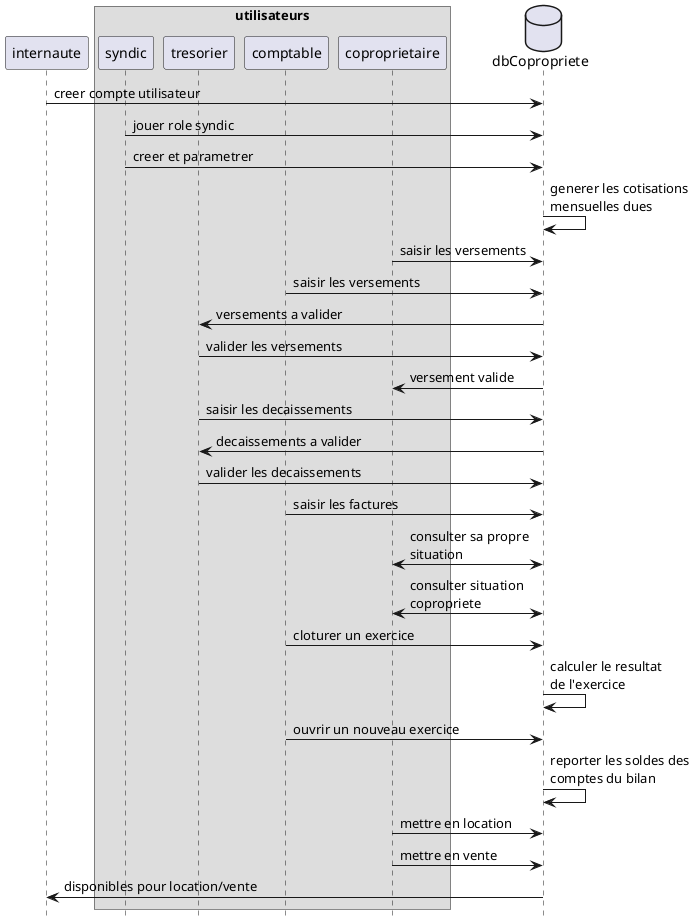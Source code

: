 @startuml Copropriete
hide footbox
participant internaute
box utilisateurs
participant syndic
participant tresorier
participant comptable
participant coproprietaire
end box
database dbCopropriete
internaute -> dbCopropriete : creer compte utilisateur
syndic -> dbCopropriete : jouer role syndic
syndic -> dbCopropriete : creer et parametrer
dbCopropriete -> dbCopropriete : generer les cotisations\nmensuelles dues
coproprietaire -> dbCopropriete : saisir les versements
comptable -> dbCopropriete : saisir les versements
dbCopropriete -> tresorier : versements a valider
tresorier -> dbCopropriete : valider les versements
dbCopropriete -> coproprietaire : versement valide
tresorier -> dbCopropriete : saisir les decaissements
dbCopropriete -> tresorier : decaissements a valider
tresorier -> dbCopropriete : valider les decaissements
comptable -> dbCopropriete : saisir les factures
coproprietaire <-> dbCopropriete : consulter sa propre\nsituation
coproprietaire <-> dbCopropriete : consulter situation\ncopropriete
comptable -> dbCopropriete : cloturer un exercice
dbCopropriete -> dbCopropriete : calculer le resultat\nde l'exercice
comptable -> dbCopropriete : ouvrir un nouveau exercice
dbCopropriete -> dbCopropriete : reporter les soldes des\ncomptes du bilan
coproprietaire -> dbCopropriete : mettre en location
coproprietaire -> dbCopropriete : mettre en vente
internaute <- dbCopropriete : disponibles pour location/vente
@enduml
